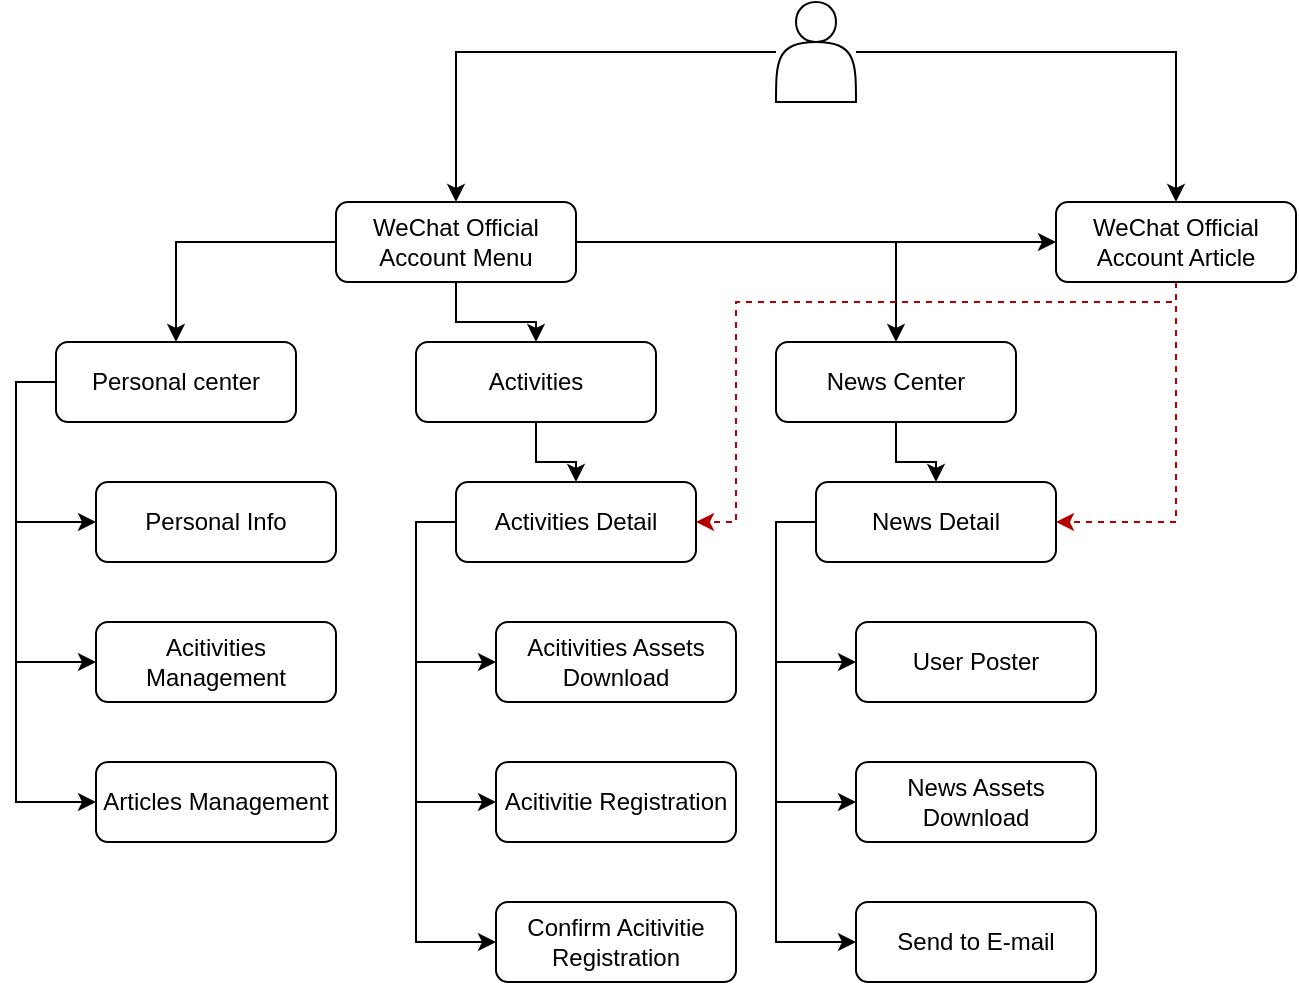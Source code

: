 <mxfile version="15.8.0" type="github">
  <diagram id="C5RBs43oDa-KdzZeNtuy" name="Page-1">
    <mxGraphModel dx="1422" dy="772" grid="1" gridSize="10" guides="1" tooltips="1" connect="1" arrows="1" fold="1" page="1" pageScale="1" pageWidth="827" pageHeight="1169" math="0" shadow="0">
      <root>
        <mxCell id="WIyWlLk6GJQsqaUBKTNV-0" />
        <mxCell id="WIyWlLk6GJQsqaUBKTNV-1" parent="WIyWlLk6GJQsqaUBKTNV-0" />
        <mxCell id="r9kAt0_Pim-WVQuWLaHv-6" style="edgeStyle=orthogonalEdgeStyle;rounded=0;orthogonalLoop=1;jettySize=auto;html=1;entryX=0.5;entryY=0;entryDx=0;entryDy=0;" edge="1" parent="WIyWlLk6GJQsqaUBKTNV-1" source="r9kAt0_Pim-WVQuWLaHv-1" target="r9kAt0_Pim-WVQuWLaHv-4">
          <mxGeometry relative="1" as="geometry" />
        </mxCell>
        <mxCell id="r9kAt0_Pim-WVQuWLaHv-7" style="edgeStyle=orthogonalEdgeStyle;rounded=0;orthogonalLoop=1;jettySize=auto;html=1;entryX=0.5;entryY=0;entryDx=0;entryDy=0;" edge="1" parent="WIyWlLk6GJQsqaUBKTNV-1" source="r9kAt0_Pim-WVQuWLaHv-1" target="r9kAt0_Pim-WVQuWLaHv-5">
          <mxGeometry relative="1" as="geometry" />
        </mxCell>
        <mxCell id="r9kAt0_Pim-WVQuWLaHv-1" value="" style="shape=actor;whiteSpace=wrap;html=1;" vertex="1" parent="WIyWlLk6GJQsqaUBKTNV-1">
          <mxGeometry x="400" width="40" height="50" as="geometry" />
        </mxCell>
        <mxCell id="r9kAt0_Pim-WVQuWLaHv-16" value="" style="edgeStyle=orthogonalEdgeStyle;rounded=0;orthogonalLoop=1;jettySize=auto;html=1;" edge="1" parent="WIyWlLk6GJQsqaUBKTNV-1" source="r9kAt0_Pim-WVQuWLaHv-4" target="r9kAt0_Pim-WVQuWLaHv-10">
          <mxGeometry relative="1" as="geometry" />
        </mxCell>
        <mxCell id="r9kAt0_Pim-WVQuWLaHv-23" style="edgeStyle=orthogonalEdgeStyle;rounded=0;orthogonalLoop=1;jettySize=auto;html=1;" edge="1" parent="WIyWlLk6GJQsqaUBKTNV-1" source="r9kAt0_Pim-WVQuWLaHv-4" target="r9kAt0_Pim-WVQuWLaHv-9">
          <mxGeometry relative="1" as="geometry" />
        </mxCell>
        <mxCell id="r9kAt0_Pim-WVQuWLaHv-24" style="edgeStyle=orthogonalEdgeStyle;rounded=0;orthogonalLoop=1;jettySize=auto;html=1;" edge="1" parent="WIyWlLk6GJQsqaUBKTNV-1" source="r9kAt0_Pim-WVQuWLaHv-4" target="r9kAt0_Pim-WVQuWLaHv-11">
          <mxGeometry relative="1" as="geometry" />
        </mxCell>
        <mxCell id="r9kAt0_Pim-WVQuWLaHv-25" style="edgeStyle=orthogonalEdgeStyle;rounded=0;orthogonalLoop=1;jettySize=auto;html=1;" edge="1" parent="WIyWlLk6GJQsqaUBKTNV-1" source="r9kAt0_Pim-WVQuWLaHv-4" target="r9kAt0_Pim-WVQuWLaHv-5">
          <mxGeometry relative="1" as="geometry" />
        </mxCell>
        <mxCell id="r9kAt0_Pim-WVQuWLaHv-4" value="WeChat Official Account Menu" style="rounded=1;whiteSpace=wrap;html=1;fontSize=12;glass=0;strokeWidth=1;shadow=0;" vertex="1" parent="WIyWlLk6GJQsqaUBKTNV-1">
          <mxGeometry x="180" y="100" width="120" height="40" as="geometry" />
        </mxCell>
        <mxCell id="r9kAt0_Pim-WVQuWLaHv-64" style="edgeStyle=orthogonalEdgeStyle;rounded=0;orthogonalLoop=1;jettySize=auto;html=1;exitX=0.5;exitY=1;exitDx=0;exitDy=0;entryX=1;entryY=0.5;entryDx=0;entryDy=0;fillColor=#e51400;strokeColor=#B20000;dashed=1;" edge="1" parent="WIyWlLk6GJQsqaUBKTNV-1" source="r9kAt0_Pim-WVQuWLaHv-5" target="r9kAt0_Pim-WVQuWLaHv-39">
          <mxGeometry relative="1" as="geometry">
            <Array as="points">
              <mxPoint x="600" y="150" />
              <mxPoint x="380" y="150" />
              <mxPoint x="380" y="260" />
            </Array>
          </mxGeometry>
        </mxCell>
        <mxCell id="r9kAt0_Pim-WVQuWLaHv-67" style="edgeStyle=orthogonalEdgeStyle;rounded=0;orthogonalLoop=1;jettySize=auto;html=1;exitX=0.5;exitY=1;exitDx=0;exitDy=0;entryX=1;entryY=0.5;entryDx=0;entryDy=0;dashed=1;fillColor=#e51400;strokeColor=#B20000;" edge="1" parent="WIyWlLk6GJQsqaUBKTNV-1" source="r9kAt0_Pim-WVQuWLaHv-5" target="r9kAt0_Pim-WVQuWLaHv-51">
          <mxGeometry relative="1" as="geometry" />
        </mxCell>
        <mxCell id="r9kAt0_Pim-WVQuWLaHv-5" value="WeChat Official Account Article" style="rounded=1;whiteSpace=wrap;html=1;fontSize=12;glass=0;strokeWidth=1;shadow=0;" vertex="1" parent="WIyWlLk6GJQsqaUBKTNV-1">
          <mxGeometry x="540" y="100" width="120" height="40" as="geometry" />
        </mxCell>
        <mxCell id="r9kAt0_Pim-WVQuWLaHv-34" style="edgeStyle=orthogonalEdgeStyle;rounded=0;orthogonalLoop=1;jettySize=auto;html=1;exitX=0;exitY=0.5;exitDx=0;exitDy=0;entryX=0;entryY=0.5;entryDx=0;entryDy=0;" edge="1" parent="WIyWlLk6GJQsqaUBKTNV-1" source="r9kAt0_Pim-WVQuWLaHv-9" target="r9kAt0_Pim-WVQuWLaHv-31">
          <mxGeometry relative="1" as="geometry" />
        </mxCell>
        <mxCell id="r9kAt0_Pim-WVQuWLaHv-35" style="edgeStyle=orthogonalEdgeStyle;rounded=0;orthogonalLoop=1;jettySize=auto;html=1;exitX=0;exitY=0.5;exitDx=0;exitDy=0;entryX=0;entryY=0.5;entryDx=0;entryDy=0;" edge="1" parent="WIyWlLk6GJQsqaUBKTNV-1" source="r9kAt0_Pim-WVQuWLaHv-9" target="r9kAt0_Pim-WVQuWLaHv-26">
          <mxGeometry relative="1" as="geometry" />
        </mxCell>
        <mxCell id="r9kAt0_Pim-WVQuWLaHv-38" style="edgeStyle=orthogonalEdgeStyle;rounded=0;orthogonalLoop=1;jettySize=auto;html=1;exitX=0;exitY=0.5;exitDx=0;exitDy=0;entryX=0;entryY=0.5;entryDx=0;entryDy=0;" edge="1" parent="WIyWlLk6GJQsqaUBKTNV-1" source="r9kAt0_Pim-WVQuWLaHv-9" target="r9kAt0_Pim-WVQuWLaHv-36">
          <mxGeometry relative="1" as="geometry" />
        </mxCell>
        <mxCell id="r9kAt0_Pim-WVQuWLaHv-9" value="Personal center" style="rounded=1;whiteSpace=wrap;html=1;fontSize=12;glass=0;strokeWidth=1;shadow=0;" vertex="1" parent="WIyWlLk6GJQsqaUBKTNV-1">
          <mxGeometry x="40" y="170" width="120" height="40" as="geometry" />
        </mxCell>
        <mxCell id="r9kAt0_Pim-WVQuWLaHv-53" style="edgeStyle=orthogonalEdgeStyle;rounded=0;orthogonalLoop=1;jettySize=auto;html=1;exitX=0.5;exitY=1;exitDx=0;exitDy=0;" edge="1" parent="WIyWlLk6GJQsqaUBKTNV-1" source="r9kAt0_Pim-WVQuWLaHv-10" target="r9kAt0_Pim-WVQuWLaHv-39">
          <mxGeometry relative="1" as="geometry" />
        </mxCell>
        <mxCell id="r9kAt0_Pim-WVQuWLaHv-10" value="Activities" style="rounded=1;whiteSpace=wrap;html=1;fontSize=12;glass=0;strokeWidth=1;shadow=0;" vertex="1" parent="WIyWlLk6GJQsqaUBKTNV-1">
          <mxGeometry x="220" y="170" width="120" height="40" as="geometry" />
        </mxCell>
        <mxCell id="r9kAt0_Pim-WVQuWLaHv-57" style="edgeStyle=orthogonalEdgeStyle;rounded=0;orthogonalLoop=1;jettySize=auto;html=1;exitX=0.5;exitY=1;exitDx=0;exitDy=0;" edge="1" parent="WIyWlLk6GJQsqaUBKTNV-1" source="r9kAt0_Pim-WVQuWLaHv-11" target="r9kAt0_Pim-WVQuWLaHv-51">
          <mxGeometry relative="1" as="geometry" />
        </mxCell>
        <mxCell id="r9kAt0_Pim-WVQuWLaHv-11" value="News Center" style="rounded=1;whiteSpace=wrap;html=1;fontSize=12;glass=0;strokeWidth=1;shadow=0;" vertex="1" parent="WIyWlLk6GJQsqaUBKTNV-1">
          <mxGeometry x="400" y="170" width="120" height="40" as="geometry" />
        </mxCell>
        <mxCell id="r9kAt0_Pim-WVQuWLaHv-13" style="edgeStyle=orthogonalEdgeStyle;rounded=0;orthogonalLoop=1;jettySize=auto;html=1;exitX=0.5;exitY=1;exitDx=0;exitDy=0;" edge="1" parent="WIyWlLk6GJQsqaUBKTNV-1" source="r9kAt0_Pim-WVQuWLaHv-11" target="r9kAt0_Pim-WVQuWLaHv-11">
          <mxGeometry relative="1" as="geometry" />
        </mxCell>
        <mxCell id="r9kAt0_Pim-WVQuWLaHv-26" value="Personal Info" style="rounded=1;whiteSpace=wrap;html=1;fontSize=12;glass=0;strokeWidth=1;shadow=0;" vertex="1" parent="WIyWlLk6GJQsqaUBKTNV-1">
          <mxGeometry x="60" y="240" width="120" height="40" as="geometry" />
        </mxCell>
        <mxCell id="r9kAt0_Pim-WVQuWLaHv-31" value="Acitivities Management" style="rounded=1;whiteSpace=wrap;html=1;fontSize=12;glass=0;strokeWidth=1;shadow=0;" vertex="1" parent="WIyWlLk6GJQsqaUBKTNV-1">
          <mxGeometry x="60" y="310" width="120" height="40" as="geometry" />
        </mxCell>
        <mxCell id="r9kAt0_Pim-WVQuWLaHv-36" value="Articles Management" style="rounded=1;whiteSpace=wrap;html=1;fontSize=12;glass=0;strokeWidth=1;shadow=0;" vertex="1" parent="WIyWlLk6GJQsqaUBKTNV-1">
          <mxGeometry x="60" y="380" width="120" height="40" as="geometry" />
        </mxCell>
        <mxCell id="r9kAt0_Pim-WVQuWLaHv-48" style="edgeStyle=orthogonalEdgeStyle;rounded=0;orthogonalLoop=1;jettySize=auto;html=1;exitX=0;exitY=0.5;exitDx=0;exitDy=0;entryX=0;entryY=0.5;entryDx=0;entryDy=0;" edge="1" parent="WIyWlLk6GJQsqaUBKTNV-1" source="r9kAt0_Pim-WVQuWLaHv-39" target="r9kAt0_Pim-WVQuWLaHv-43">
          <mxGeometry relative="1" as="geometry" />
        </mxCell>
        <mxCell id="r9kAt0_Pim-WVQuWLaHv-49" style="edgeStyle=orthogonalEdgeStyle;rounded=0;orthogonalLoop=1;jettySize=auto;html=1;exitX=0;exitY=0.5;exitDx=0;exitDy=0;entryX=0;entryY=0.5;entryDx=0;entryDy=0;" edge="1" parent="WIyWlLk6GJQsqaUBKTNV-1" source="r9kAt0_Pim-WVQuWLaHv-39" target="r9kAt0_Pim-WVQuWLaHv-44">
          <mxGeometry relative="1" as="geometry" />
        </mxCell>
        <mxCell id="r9kAt0_Pim-WVQuWLaHv-50" style="edgeStyle=orthogonalEdgeStyle;rounded=0;orthogonalLoop=1;jettySize=auto;html=1;exitX=0;exitY=0.5;exitDx=0;exitDy=0;entryX=0;entryY=0.5;entryDx=0;entryDy=0;" edge="1" parent="WIyWlLk6GJQsqaUBKTNV-1" source="r9kAt0_Pim-WVQuWLaHv-39" target="r9kAt0_Pim-WVQuWLaHv-46">
          <mxGeometry relative="1" as="geometry" />
        </mxCell>
        <mxCell id="r9kAt0_Pim-WVQuWLaHv-39" value="Activities Detail" style="rounded=1;whiteSpace=wrap;html=1;fontSize=12;glass=0;strokeWidth=1;shadow=0;" vertex="1" parent="WIyWlLk6GJQsqaUBKTNV-1">
          <mxGeometry x="240" y="240" width="120" height="40" as="geometry" />
        </mxCell>
        <mxCell id="r9kAt0_Pim-WVQuWLaHv-43" value="Acitivities Assets Download" style="rounded=1;whiteSpace=wrap;html=1;fontSize=12;glass=0;strokeWidth=1;shadow=0;" vertex="1" parent="WIyWlLk6GJQsqaUBKTNV-1">
          <mxGeometry x="260" y="310" width="120" height="40" as="geometry" />
        </mxCell>
        <mxCell id="r9kAt0_Pim-WVQuWLaHv-44" value="Acitivitie Registration" style="rounded=1;whiteSpace=wrap;html=1;fontSize=12;glass=0;strokeWidth=1;shadow=0;" vertex="1" parent="WIyWlLk6GJQsqaUBKTNV-1">
          <mxGeometry x="260" y="380" width="120" height="40" as="geometry" />
        </mxCell>
        <mxCell id="r9kAt0_Pim-WVQuWLaHv-46" value="Confirm Acitivitie Registration" style="rounded=1;whiteSpace=wrap;html=1;fontSize=12;glass=0;strokeWidth=1;shadow=0;" vertex="1" parent="WIyWlLk6GJQsqaUBKTNV-1">
          <mxGeometry x="260" y="450" width="120" height="40" as="geometry" />
        </mxCell>
        <mxCell id="r9kAt0_Pim-WVQuWLaHv-58" style="edgeStyle=orthogonalEdgeStyle;rounded=0;orthogonalLoop=1;jettySize=auto;html=1;exitX=0;exitY=0.5;exitDx=0;exitDy=0;entryX=0;entryY=0.5;entryDx=0;entryDy=0;" edge="1" parent="WIyWlLk6GJQsqaUBKTNV-1" source="r9kAt0_Pim-WVQuWLaHv-51" target="r9kAt0_Pim-WVQuWLaHv-54">
          <mxGeometry relative="1" as="geometry" />
        </mxCell>
        <mxCell id="r9kAt0_Pim-WVQuWLaHv-59" style="edgeStyle=orthogonalEdgeStyle;rounded=0;orthogonalLoop=1;jettySize=auto;html=1;exitX=0;exitY=0.5;exitDx=0;exitDy=0;entryX=0;entryY=0.5;entryDx=0;entryDy=0;" edge="1" parent="WIyWlLk6GJQsqaUBKTNV-1" source="r9kAt0_Pim-WVQuWLaHv-51" target="r9kAt0_Pim-WVQuWLaHv-55">
          <mxGeometry relative="1" as="geometry" />
        </mxCell>
        <mxCell id="r9kAt0_Pim-WVQuWLaHv-60" style="edgeStyle=orthogonalEdgeStyle;rounded=0;orthogonalLoop=1;jettySize=auto;html=1;exitX=0;exitY=0.5;exitDx=0;exitDy=0;entryX=0;entryY=0.5;entryDx=0;entryDy=0;" edge="1" parent="WIyWlLk6GJQsqaUBKTNV-1" source="r9kAt0_Pim-WVQuWLaHv-51" target="r9kAt0_Pim-WVQuWLaHv-56">
          <mxGeometry relative="1" as="geometry" />
        </mxCell>
        <mxCell id="r9kAt0_Pim-WVQuWLaHv-51" value="News Detail" style="rounded=1;whiteSpace=wrap;html=1;fontSize=12;glass=0;strokeWidth=1;shadow=0;" vertex="1" parent="WIyWlLk6GJQsqaUBKTNV-1">
          <mxGeometry x="420" y="240" width="120" height="40" as="geometry" />
        </mxCell>
        <mxCell id="r9kAt0_Pim-WVQuWLaHv-54" value="User Poster" style="rounded=1;whiteSpace=wrap;html=1;fontSize=12;glass=0;strokeWidth=1;shadow=0;" vertex="1" parent="WIyWlLk6GJQsqaUBKTNV-1">
          <mxGeometry x="440" y="310" width="120" height="40" as="geometry" />
        </mxCell>
        <mxCell id="r9kAt0_Pim-WVQuWLaHv-55" value="News Assets Download" style="rounded=1;whiteSpace=wrap;html=1;fontSize=12;glass=0;strokeWidth=1;shadow=0;" vertex="1" parent="WIyWlLk6GJQsqaUBKTNV-1">
          <mxGeometry x="440" y="380" width="120" height="40" as="geometry" />
        </mxCell>
        <mxCell id="r9kAt0_Pim-WVQuWLaHv-56" value="Send to E-mail" style="rounded=1;whiteSpace=wrap;html=1;fontSize=12;glass=0;strokeWidth=1;shadow=0;" vertex="1" parent="WIyWlLk6GJQsqaUBKTNV-1">
          <mxGeometry x="440" y="450" width="120" height="40" as="geometry" />
        </mxCell>
      </root>
    </mxGraphModel>
  </diagram>
</mxfile>
